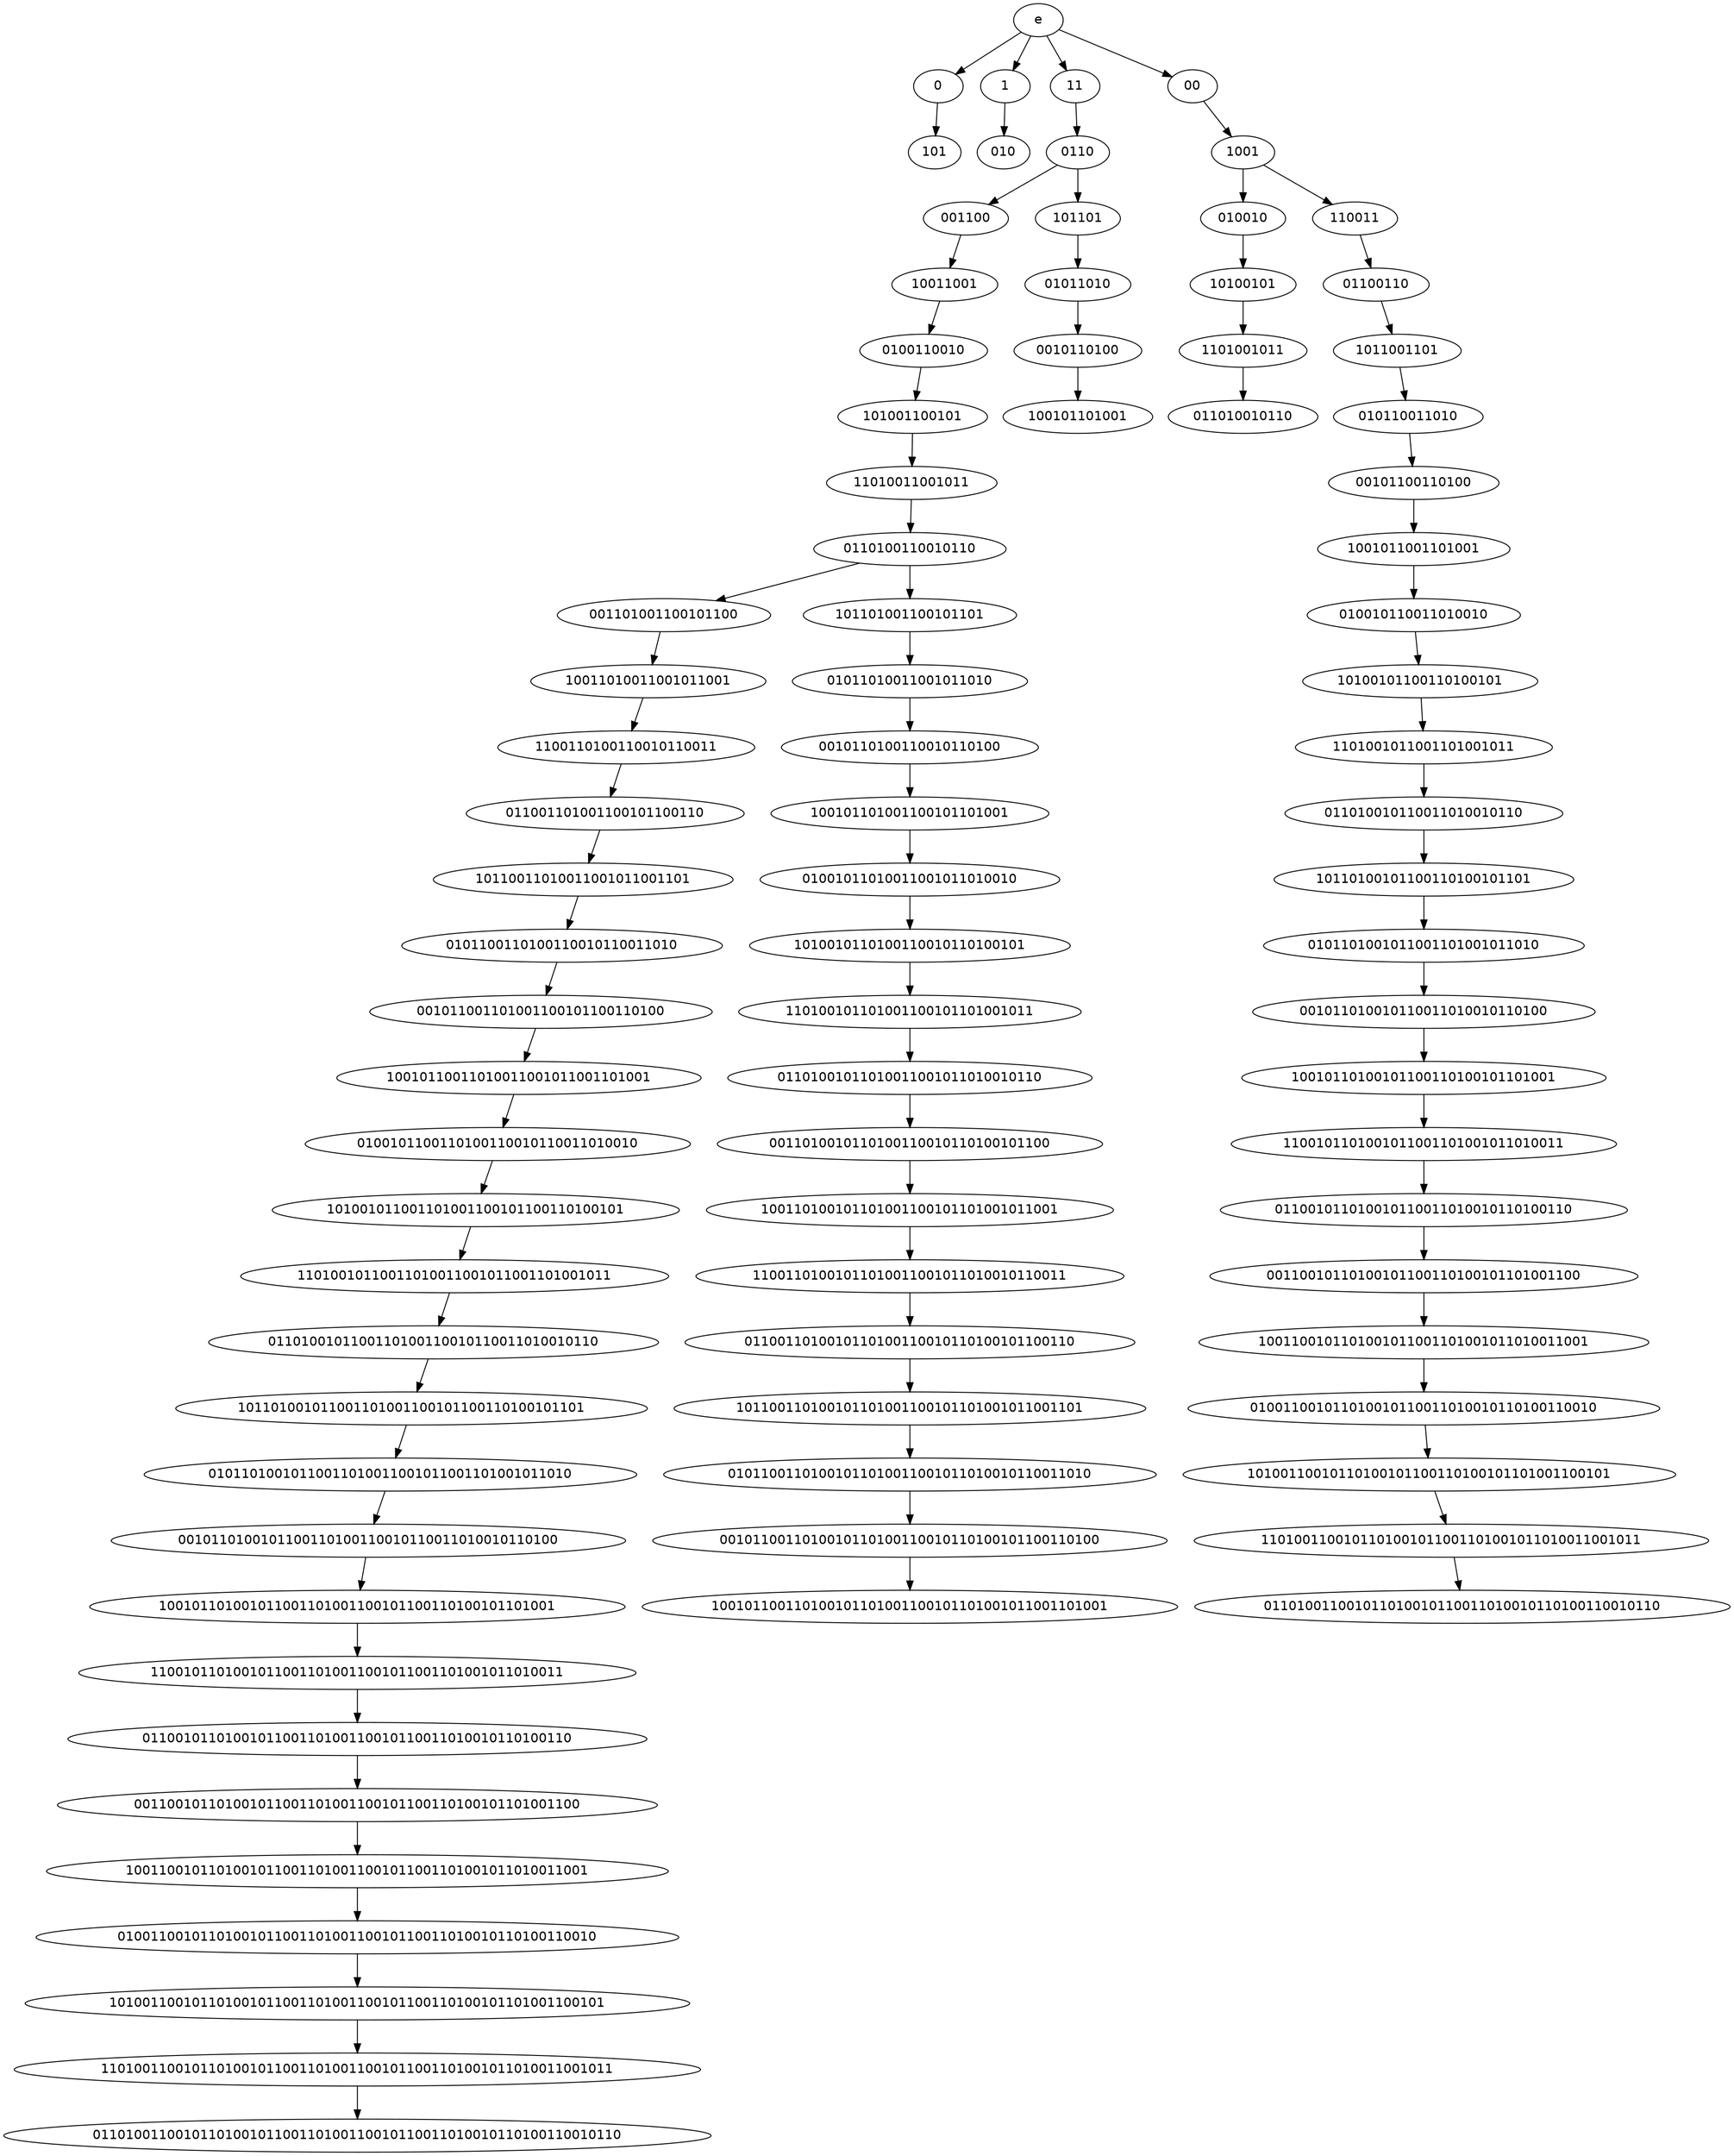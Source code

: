 digraph G {
node [fontname = "DejaVuSans"];
e -> 0;
e -> 1;
e -> 11;
e -> 00;
0 -> 101;
1 -> 010;
11 -> 0110;
0110 -> 001100;
0110 -> 101101;
001100 -> 10011001;
10011001 -> 0100110010;
0100110010 -> 101001100101;
101001100101 -> 11010011001011;
11010011001011 -> 0110100110010110;
0110100110010110 -> 001101001100101100;
0110100110010110 -> 101101001100101101;
001101001100101100 -> 10011010011001011001;
10011010011001011001 -> 1100110100110010110011;
1100110100110010110011 -> 011001101001100101100110;
011001101001100101100110 -> 10110011010011001011001101;
10110011010011001011001101 -> 0101100110100110010110011010;
0101100110100110010110011010 -> 001011001101001100101100110100;
001011001101001100101100110100 -> 10010110011010011001011001101001;
10010110011010011001011001101001 -> 0100101100110100110010110011010010;
0100101100110100110010110011010010 -> 101001011001101001100101100110100101;
101001011001101001100101100110100101 -> 11010010110011010011001011001101001011;
11010010110011010011001011001101001011 -> 0110100101100110100110010110011010010110;
0110100101100110100110010110011010010110 -> 101101001011001101001100101100110100101101;
101101001011001101001100101100110100101101 -> 01011010010110011010011001011001101001011010;
01011010010110011010011001011001101001011010 -> 0010110100101100110100110010110011010010110100;
0010110100101100110100110010110011010010110100 -> 100101101001011001101001100101100110100101101001;
100101101001011001101001100101100110100101101001 -> 11001011010010110011010011001011001101001011010011;
11001011010010110011010011001011001101001011010011 -> 0110010110100101100110100110010110011010010110100110;
0110010110100101100110100110010110011010010110100110 -> 001100101101001011001101001100101100110100101101001100;
001100101101001011001101001100101100110100101101001100 -> 10011001011010010110011010011001011001101001011010011001;
10011001011010010110011010011001011001101001011010011001 -> 0100110010110100101100110100110010110011010010110100110010;
0100110010110100101100110100110010110011010010110100110010 -> 101001100101101001011001101001100101100110100101101001100101;
101001100101101001011001101001100101100110100101101001100101 -> 11010011001011010010110011010011001011001101001011010011001011;
11010011001011010010110011010011001011001101001011010011001011 -> 0110100110010110100101100110100110010110011010010110100110010110;
101101001100101101 -> 01011010011001011010;
01011010011001011010 -> 0010110100110010110100;
0010110100110010110100 -> 100101101001100101101001;
100101101001100101101001 -> 01001011010011001011010010;
01001011010011001011010010 -> 1010010110100110010110100101;
1010010110100110010110100101 -> 110100101101001100101101001011;
110100101101001100101101001011 -> 01101001011010011001011010010110;
01101001011010011001011010010110 -> 0011010010110100110010110100101100;
0011010010110100110010110100101100 -> 100110100101101001100101101001011001;
100110100101101001100101101001011001 -> 11001101001011010011001011010010110011;
11001101001011010011001011010010110011 -> 0110011010010110100110010110100101100110;
0110011010010110100110010110100101100110 -> 101100110100101101001100101101001011001101;
101100110100101101001100101101001011001101 -> 01011001101001011010011001011010010110011010;
01011001101001011010011001011010010110011010 -> 0010110011010010110100110010110100101100110100;
0010110011010010110100110010110100101100110100 -> 100101100110100101101001100101101001011001101001;
101101 -> 01011010;
01011010 -> 0010110100;
0010110100 -> 100101101001;
00 -> 1001;
1001 -> 010010;
1001 -> 110011;
010010 -> 10100101;
10100101 -> 1101001011;
1101001011 -> 011010010110;
110011 -> 01100110;
01100110 -> 1011001101;
1011001101 -> 010110011010;
010110011010 -> 00101100110100;
00101100110100 -> 1001011001101001;
1001011001101001 -> 010010110011010010;
010010110011010010 -> 10100101100110100101;
10100101100110100101 -> 1101001011001101001011;
1101001011001101001011 -> 011010010110011010010110;
011010010110011010010110 -> 10110100101100110100101101;
10110100101100110100101101 -> 0101101001011001101001011010;
0101101001011001101001011010 -> 001011010010110011010010110100;
001011010010110011010010110100 -> 10010110100101100110100101101001;
10010110100101100110100101101001 -> 1100101101001011001101001011010011;
1100101101001011001101001011010011 -> 011001011010010110011010010110100110;
011001011010010110011010010110100110 -> 00110010110100101100110100101101001100;
00110010110100101100110100101101001100 -> 1001100101101001011001101001011010011001;
1001100101101001011001101001011010011001 -> 010011001011010010110011010010110100110010;
010011001011010010110011010010110100110010 -> 10100110010110100101100110100101101001100101;
10100110010110100101100110100101101001100101 -> 1101001100101101001011001101001011010011001011;
1101001100101101001011001101001011010011001011 -> 011010011001011010010110011010010110100110010110;
}
